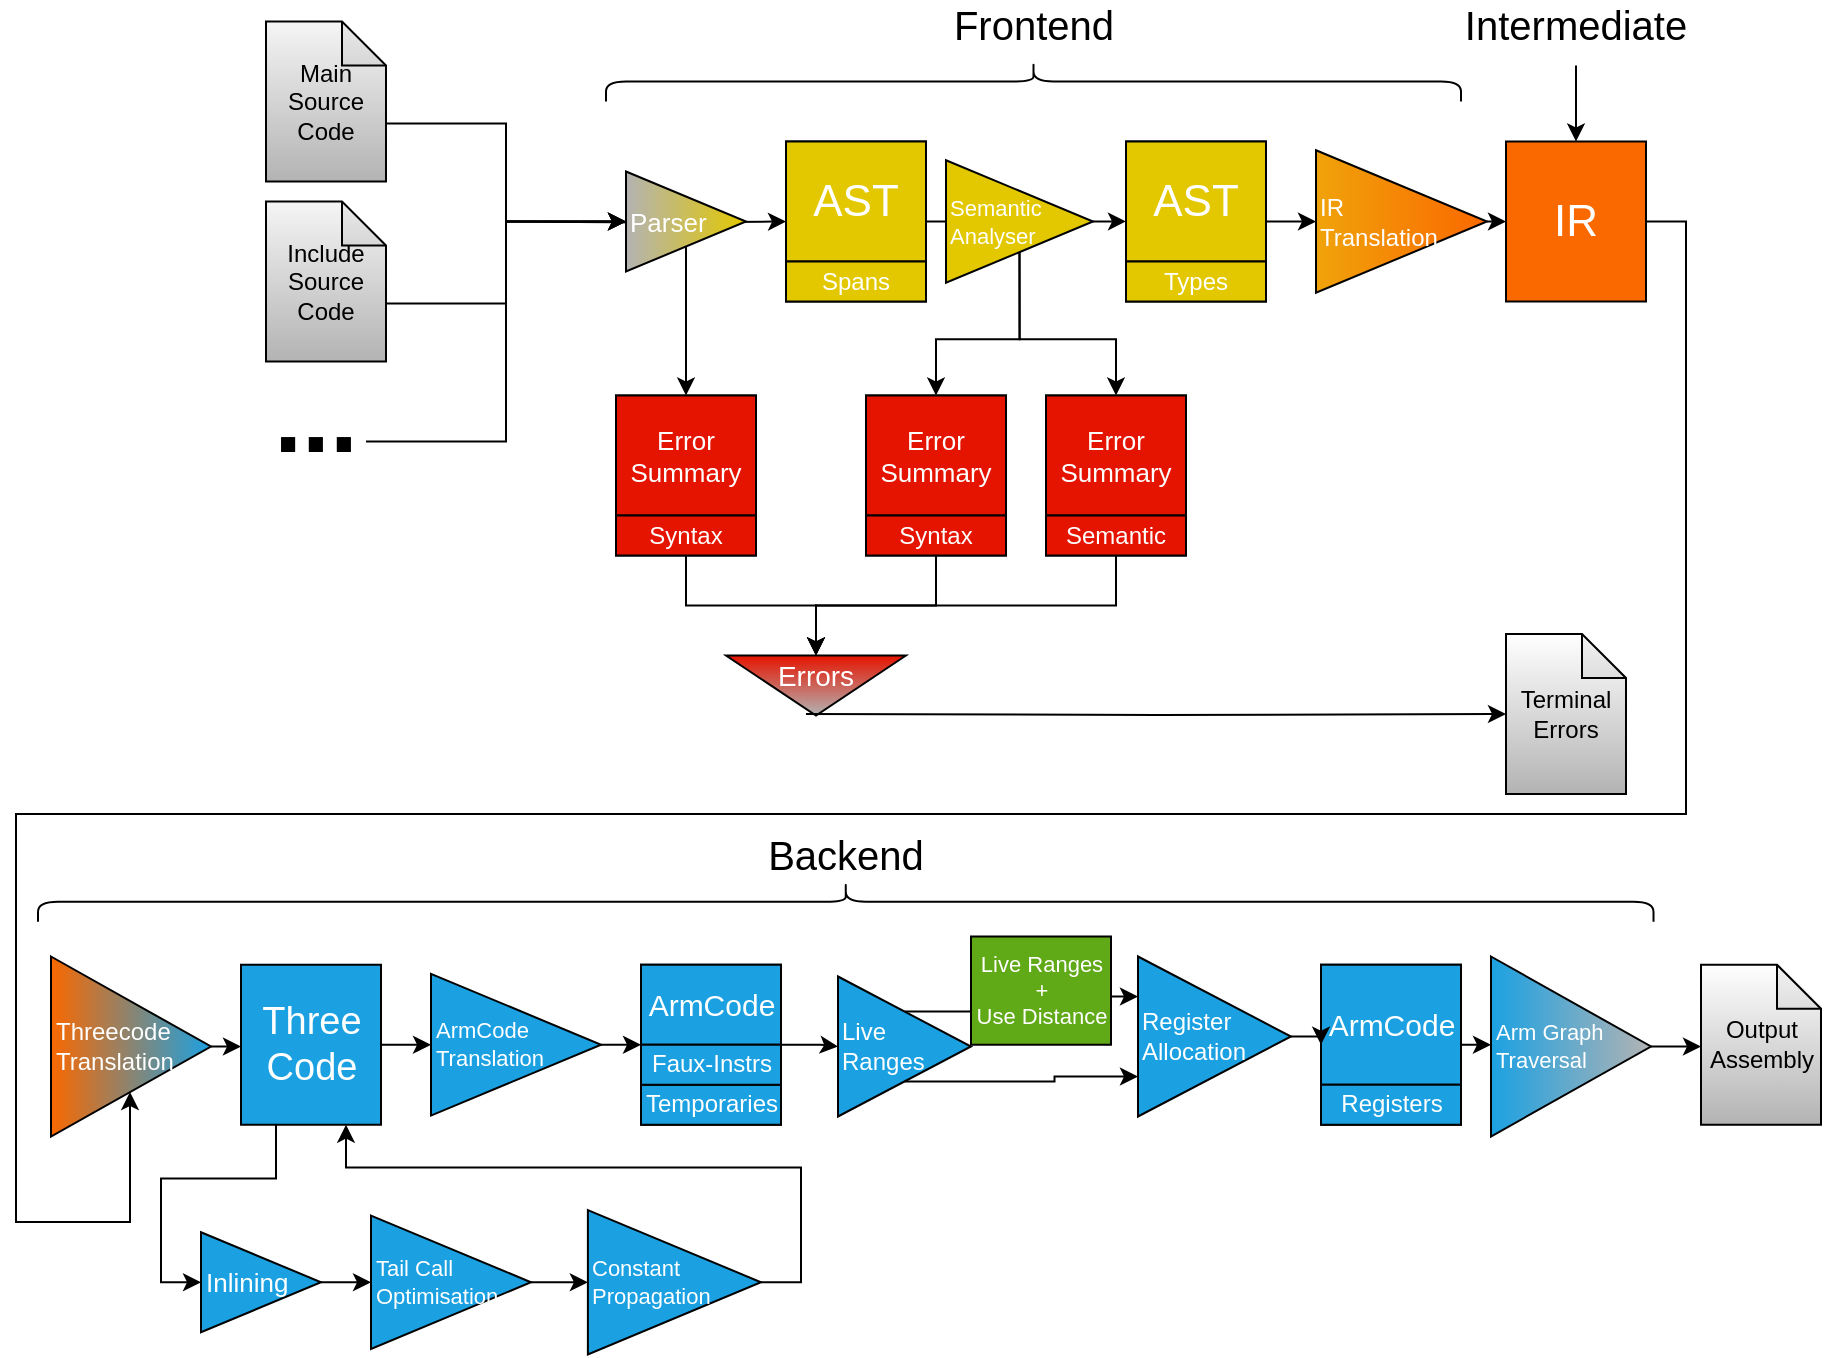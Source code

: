 <mxfile version="17.1.3" type="device"><diagram id="jl5Gn3-fpZRblZQAfr1V" name="Page-1"><mxGraphModel dx="2438" dy="909" grid="1" gridSize="10" guides="1" tooltips="1" connect="1" arrows="1" fold="1" page="1" pageScale="1" pageWidth="850" pageHeight="1100" math="0" shadow="0"><root><mxCell id="0"/><mxCell id="1" parent="0"/><mxCell id="FXbYyzd126gfTjl-v2yL-12" value="" style="rounded=0;whiteSpace=wrap;html=1;fillColor=none;" parent="1" vertex="1"><mxGeometry x="200" y="113.75" width="70" height="80" as="geometry"/></mxCell><mxCell id="FXbYyzd126gfTjl-v2yL-8" style="edgeStyle=orthogonalEdgeStyle;rounded=0;orthogonalLoop=1;jettySize=auto;html=1;entryX=0;entryY=0.5;entryDx=0;entryDy=0;" parent="1" target="FXbYyzd126gfTjl-v2yL-12" edge="1"><mxGeometry relative="1" as="geometry"><mxPoint x="140" y="158.474" as="targetPoint"/><mxPoint x="60" y="153.75" as="sourcePoint"/></mxGeometry></mxCell><mxCell id="FXbYyzd126gfTjl-v2yL-14" style="edgeStyle=orthogonalEdgeStyle;rounded=0;orthogonalLoop=1;jettySize=auto;html=1;exitX=1;exitY=0.5;exitDx=0;exitDy=0;entryX=0;entryY=0.5;entryDx=0;entryDy=0;startArrow=none;" parent="1" source="FXbYyzd126gfTjl-v2yL-27" target="FXbYyzd126gfTjl-v2yL-13" edge="1"><mxGeometry relative="1" as="geometry"/></mxCell><mxCell id="FXbYyzd126gfTjl-v2yL-4" value="AST" style="rounded=0;whiteSpace=wrap;html=1;fontSize=22;fillColor=#e3c800;fontColor=#ffffff;" parent="1" vertex="1"><mxGeometry x="200" y="113.75" width="70" height="60" as="geometry"/></mxCell><mxCell id="FXbYyzd126gfTjl-v2yL-5" value="Spans" style="rounded=0;whiteSpace=wrap;html=1;fillColor=#e3c800;fontColor=#ffffff;" parent="1" vertex="1"><mxGeometry x="200" y="173.75" width="70" height="20" as="geometry"/></mxCell><mxCell id="FXbYyzd126gfTjl-v2yL-83" style="edgeStyle=orthogonalEdgeStyle;rounded=0;orthogonalLoop=1;jettySize=auto;html=1;exitX=1;exitY=0.5;exitDx=0;exitDy=0;entryX=0;entryY=0.5;entryDx=0;entryDy=0;fontSize=20;" parent="1" source="FXbYyzd126gfTjl-v2yL-13" target="FXbYyzd126gfTjl-v2yL-82" edge="1"><mxGeometry relative="1" as="geometry"/></mxCell><mxCell id="FXbYyzd126gfTjl-v2yL-13" value="" style="rounded=0;whiteSpace=wrap;html=1;fillColor=none;" parent="1" vertex="1"><mxGeometry x="370" y="113.75" width="70" height="80" as="geometry"/></mxCell><mxCell id="FXbYyzd126gfTjl-v2yL-6" value="AST" style="rounded=0;whiteSpace=wrap;html=1;fontSize=22;fillColor=#e3c800;fontColor=#ffffff;" parent="1" vertex="1"><mxGeometry x="370" y="113.75" width="70" height="60" as="geometry"/></mxCell><mxCell id="FXbYyzd126gfTjl-v2yL-7" value="Types" style="rounded=0;whiteSpace=wrap;html=1;fillColor=#e3c800;fontColor=#ffffff;" parent="1" vertex="1"><mxGeometry x="370" y="173.75" width="70" height="20" as="geometry"/></mxCell><mxCell id="FXbYyzd126gfTjl-v2yL-41" style="edgeStyle=orthogonalEdgeStyle;rounded=0;orthogonalLoop=1;jettySize=auto;html=1;exitX=0.5;exitY=1;exitDx=0;exitDy=0;entryX=0.5;entryY=0;entryDx=0;entryDy=0;fontSize=14;" parent="1" source="FXbYyzd126gfTjl-v2yL-16" target="FXbYyzd126gfTjl-v2yL-39" edge="1"><mxGeometry relative="1" as="geometry"/></mxCell><mxCell id="FXbYyzd126gfTjl-v2yL-16" value="" style="rounded=0;whiteSpace=wrap;html=1;fillColor=none;" parent="1" vertex="1"><mxGeometry x="115" y="240.75" width="70" height="80" as="geometry"/></mxCell><mxCell id="FXbYyzd126gfTjl-v2yL-17" value="Error Summary" style="rounded=0;whiteSpace=wrap;html=1;fontSize=13;fillColor=#e51400;fontColor=#ffffff;" parent="1" vertex="1"><mxGeometry x="115" y="240.75" width="70" height="60" as="geometry"/></mxCell><mxCell id="FXbYyzd126gfTjl-v2yL-18" value="Syntax" style="rounded=0;whiteSpace=wrap;html=1;fillColor=#e51400;fontColor=#ffffff;" parent="1" vertex="1"><mxGeometry x="115" y="300.75" width="70" height="20" as="geometry"/></mxCell><mxCell id="FXbYyzd126gfTjl-v2yL-42" style="edgeStyle=orthogonalEdgeStyle;rounded=0;orthogonalLoop=1;jettySize=auto;html=1;exitX=0.5;exitY=1;exitDx=0;exitDy=0;entryX=0.5;entryY=0;entryDx=0;entryDy=0;fontSize=14;" parent="1" source="FXbYyzd126gfTjl-v2yL-19" target="FXbYyzd126gfTjl-v2yL-39" edge="1"><mxGeometry relative="1" as="geometry"/></mxCell><mxCell id="FXbYyzd126gfTjl-v2yL-19" value="" style="rounded=0;whiteSpace=wrap;html=1;fillColor=none;" parent="1" vertex="1"><mxGeometry x="240" y="240.75" width="70" height="80" as="geometry"/></mxCell><mxCell id="FXbYyzd126gfTjl-v2yL-20" value="Error Summary" style="rounded=0;whiteSpace=wrap;html=1;fontSize=13;fillColor=#e51400;fontColor=#ffffff;" parent="1" vertex="1"><mxGeometry x="240" y="240.75" width="70" height="60" as="geometry"/></mxCell><mxCell id="FXbYyzd126gfTjl-v2yL-21" value="Syntax" style="rounded=0;whiteSpace=wrap;html=1;fillColor=#e51400;fontColor=#ffffff;" parent="1" vertex="1"><mxGeometry x="240" y="300.75" width="70" height="20" as="geometry"/></mxCell><mxCell id="FXbYyzd126gfTjl-v2yL-22" value="" style="rounded=0;whiteSpace=wrap;html=1;fillColor=none;" parent="1" vertex="1"><mxGeometry x="330" y="240.75" width="70" height="80" as="geometry"/></mxCell><mxCell id="FXbYyzd126gfTjl-v2yL-23" value="Error Summary" style="rounded=0;whiteSpace=wrap;html=1;fontSize=13;fillColor=#e51400;fontColor=#ffffff;" parent="1" vertex="1"><mxGeometry x="330" y="240.75" width="70" height="60" as="geometry"/></mxCell><mxCell id="FXbYyzd126gfTjl-v2yL-43" style="edgeStyle=orthogonalEdgeStyle;rounded=0;orthogonalLoop=1;jettySize=auto;html=1;exitX=0.5;exitY=1;exitDx=0;exitDy=0;entryX=0.5;entryY=1;entryDx=0;entryDy=0;entryPerimeter=0;fontSize=14;" parent="1" source="FXbYyzd126gfTjl-v2yL-24" target="FXbYyzd126gfTjl-v2yL-38" edge="1"><mxGeometry relative="1" as="geometry"/></mxCell><mxCell id="FXbYyzd126gfTjl-v2yL-24" value="Semantic" style="rounded=0;whiteSpace=wrap;html=1;fillColor=#e51400;fontColor=#ffffff;" parent="1" vertex="1"><mxGeometry x="330" y="300.75" width="70" height="20" as="geometry"/></mxCell><mxCell id="FXbYyzd126gfTjl-v2yL-28" style="edgeStyle=orthogonalEdgeStyle;rounded=0;orthogonalLoop=1;jettySize=auto;html=1;exitX=0.5;exitY=1;exitDx=0;exitDy=0;entryX=0.5;entryY=0;entryDx=0;entryDy=0;fontSize=9;fillColor=#e51400;" parent="1" source="FXbYyzd126gfTjl-v2yL-26" target="FXbYyzd126gfTjl-v2yL-17" edge="1"><mxGeometry relative="1" as="geometry"/></mxCell><mxCell id="FXbYyzd126gfTjl-v2yL-26" value="Parser" style="triangle;whiteSpace=wrap;html=1;fontSize=13;align=left;fillColor=#e3c800;fontColor=#ffffff;gradientDirection=west;gradientColor=#B3B3B3;" parent="1" vertex="1"><mxGeometry x="120" y="128.75" width="60" height="50" as="geometry"/></mxCell><mxCell id="FXbYyzd126gfTjl-v2yL-29" style="edgeStyle=orthogonalEdgeStyle;rounded=0;orthogonalLoop=1;jettySize=auto;html=1;exitX=0.5;exitY=1;exitDx=0;exitDy=0;entryX=0.5;entryY=0;entryDx=0;entryDy=0;fontSize=9;fillColor=#e51400;" parent="1" source="FXbYyzd126gfTjl-v2yL-27" target="FXbYyzd126gfTjl-v2yL-20" edge="1"><mxGeometry relative="1" as="geometry"/></mxCell><mxCell id="FXbYyzd126gfTjl-v2yL-30" style="edgeStyle=orthogonalEdgeStyle;rounded=0;orthogonalLoop=1;jettySize=auto;html=1;exitX=0.5;exitY=1;exitDx=0;exitDy=0;entryX=0.5;entryY=0;entryDx=0;entryDy=0;fontSize=9;fillColor=#e51400;" parent="1" source="FXbYyzd126gfTjl-v2yL-27" target="FXbYyzd126gfTjl-v2yL-23" edge="1"><mxGeometry relative="1" as="geometry"/></mxCell><mxCell id="FXbYyzd126gfTjl-v2yL-31" value="Terminal Errors" style="shape=note;whiteSpace=wrap;html=1;backgroundOutline=1;darkOpacity=0.05;size=22;gradientColor=#ffffff;gradientDirection=north;fillColor=#B3B3B3;" parent="1" vertex="1"><mxGeometry x="560" y="360" width="60" height="80" as="geometry"/></mxCell><mxCell id="FXbYyzd126gfTjl-v2yL-40" value="" style="group;" parent="1" vertex="1" connectable="0"><mxGeometry x="170" y="370.75" width="90" height="30" as="geometry"/></mxCell><mxCell id="FXbYyzd126gfTjl-v2yL-38" value="" style="verticalLabelPosition=bottom;verticalAlign=top;html=1;shape=mxgraph.basic.acute_triangle;dx=0.5;fillColor=#e51400;fontSize=9;align=left;rotation=-180;fontColor=#ffffff;gradientColor=#B3B3B3;gradientDirection=north;" parent="FXbYyzd126gfTjl-v2yL-40" vertex="1"><mxGeometry width="90" height="30" as="geometry"/></mxCell><mxCell id="FXbYyzd126gfTjl-v2yL-39" value="Errors" style="text;html=1;align=center;verticalAlign=middle;whiteSpace=wrap;rounded=0;fontSize=14;fontColor=#FFFFFF;" parent="FXbYyzd126gfTjl-v2yL-40" vertex="1"><mxGeometry x="25" width="40" height="20" as="geometry"/></mxCell><mxCell id="FXbYyzd126gfTjl-v2yL-86" style="edgeStyle=orthogonalEdgeStyle;rounded=0;orthogonalLoop=1;jettySize=auto;html=1;exitX=1;exitY=0.5;exitDx=0;exitDy=0;fontSize=20;" parent="1" source="FXbYyzd126gfTjl-v2yL-45" target="FXbYyzd126gfTjl-v2yL-95" edge="1"><mxGeometry relative="1" as="geometry"><Array as="points"><mxPoint x="650" y="154"/><mxPoint x="650" y="450"/><mxPoint x="-185" y="450"/><mxPoint x="-185" y="654"/><mxPoint x="-128" y="654"/></Array></mxGeometry></mxCell><mxCell id="FXbYyzd126gfTjl-v2yL-45" value="IR" style="rounded=0;whiteSpace=wrap;html=1;fontSize=22;fillColor=#fa6800;fontColor=#ffffff;" parent="1" vertex="1"><mxGeometry x="560" y="113.75" width="70" height="80" as="geometry"/></mxCell><mxCell id="FXbYyzd126gfTjl-v2yL-76" style="edgeStyle=orthogonalEdgeStyle;rounded=0;orthogonalLoop=1;jettySize=auto;html=1;exitX=0.25;exitY=1;exitDx=0;exitDy=0;entryX=0;entryY=0.5;entryDx=0;entryDy=0;fontSize=7;" parent="1" source="FXbYyzd126gfTjl-v2yL-46" target="FXbYyzd126gfTjl-v2yL-72" edge="1"><mxGeometry relative="1" as="geometry"/></mxCell><mxCell id="v2zvCmUEDeCa7QPcDoRs-2" style="edgeStyle=orthogonalEdgeStyle;rounded=0;orthogonalLoop=1;jettySize=auto;html=1;exitX=1;exitY=0.5;exitDx=0;exitDy=0;entryX=0;entryY=0.5;entryDx=0;entryDy=0;fontSize=11;fontColor=#196EFF;" edge="1" parent="1" source="FXbYyzd126gfTjl-v2yL-46" target="FXbYyzd126gfTjl-v2yL-96"><mxGeometry relative="1" as="geometry"/></mxCell><mxCell id="FXbYyzd126gfTjl-v2yL-46" value="Three&lt;br style=&quot;font-size: 19px;&quot;&gt;Code" style="rounded=0;whiteSpace=wrap;html=1;fontSize=19;fillColor=#1ba1e2;fontColor=#ffffff;" parent="1" vertex="1"><mxGeometry x="-72.5" y="525.37" width="70" height="80" as="geometry"/></mxCell><mxCell id="FXbYyzd126gfTjl-v2yL-48" value="" style="rounded=0;whiteSpace=wrap;html=1;fillColor=#1ba1e2;fontColor=#ffffff;" parent="1" vertex="1"><mxGeometry x="127.5" y="525.37" width="70" height="80" as="geometry"/></mxCell><mxCell id="FXbYyzd126gfTjl-v2yL-66" style="edgeStyle=orthogonalEdgeStyle;rounded=0;orthogonalLoop=1;jettySize=auto;html=1;exitX=1;exitY=1;exitDx=0;exitDy=0;entryX=0;entryY=0.5;entryDx=0;entryDy=0;fontSize=15;" parent="1" source="FXbYyzd126gfTjl-v2yL-49" target="FXbYyzd126gfTjl-v2yL-64" edge="1"><mxGeometry relative="1" as="geometry"><Array as="points"><mxPoint x="217.5" y="565.37"/><mxPoint x="217.5" y="565.37"/></Array></mxGeometry></mxCell><mxCell id="FXbYyzd126gfTjl-v2yL-49" value="ArmCode" style="rounded=0;whiteSpace=wrap;html=1;fontSize=15;fillColor=#1ba1e2;fontColor=#ffffff;" parent="1" vertex="1"><mxGeometry x="127.5" y="525.37" width="70" height="40" as="geometry"/></mxCell><mxCell id="FXbYyzd126gfTjl-v2yL-50" value="Temporaries" style="rounded=0;whiteSpace=wrap;html=1;fillColor=#1ba1e2;fontColor=#ffffff;" parent="1" vertex="1"><mxGeometry x="127.5" y="585.37" width="70" height="20" as="geometry"/></mxCell><mxCell id="FXbYyzd126gfTjl-v2yL-51" value="Faux-Instrs" style="rounded=0;whiteSpace=wrap;html=1;fillColor=#1ba1e2;fontColor=#ffffff;" parent="1" vertex="1"><mxGeometry x="127.5" y="565.37" width="70" height="20" as="geometry"/></mxCell><mxCell id="FXbYyzd126gfTjl-v2yL-56" style="edgeStyle=orthogonalEdgeStyle;rounded=0;orthogonalLoop=1;jettySize=auto;html=1;exitX=1;exitY=0.5;exitDx=0;exitDy=0;fontSize=15;entryX=0;entryY=0.5;entryDx=0;entryDy=0;entryPerimeter=0;" parent="1" source="FXbYyzd126gfTjl-v2yL-93" target="FXbYyzd126gfTjl-v2yL-57" edge="1"><mxGeometry relative="1" as="geometry"><mxPoint x="577.5" y="555.37" as="targetPoint"/></mxGeometry></mxCell><mxCell id="FXbYyzd126gfTjl-v2yL-52" value="" style="rounded=0;whiteSpace=wrap;html=1;fillColor=#1ba1e2;fontColor=#ffffff;" parent="1" vertex="1"><mxGeometry x="467.5" y="525.37" width="70" height="80" as="geometry"/></mxCell><mxCell id="FXbYyzd126gfTjl-v2yL-53" value="ArmCode" style="rounded=0;whiteSpace=wrap;html=1;fontSize=15;fillColor=#1ba1e2;fontColor=#ffffff;" parent="1" vertex="1"><mxGeometry x="467.5" y="525.37" width="70" height="60" as="geometry"/></mxCell><mxCell id="FXbYyzd126gfTjl-v2yL-54" value="Registers" style="rounded=0;whiteSpace=wrap;html=1;fillColor=#1ba1e2;fontColor=#ffffff;" parent="1" vertex="1"><mxGeometry x="467.5" y="585.37" width="70" height="20" as="geometry"/></mxCell><mxCell id="FXbYyzd126gfTjl-v2yL-57" value="Output&lt;br&gt;Assembly" style="shape=note;whiteSpace=wrap;html=1;backgroundOutline=1;darkOpacity=0.05;size=22;gradientColor=#ffffff;fillColor=#B3B3B3;gradientDirection=north;" parent="1" vertex="1"><mxGeometry x="657.5" y="525.37" width="60" height="80" as="geometry"/></mxCell><mxCell id="FXbYyzd126gfTjl-v2yL-58" value="" style="shape=curlyBracket;whiteSpace=wrap;html=1;rounded=1;fillColor=#ffffff;fontSize=15;align=left;rotation=90;" parent="1" vertex="1"><mxGeometry x="313.75" y="-130" width="20" height="427.5" as="geometry"/></mxCell><mxCell id="FXbYyzd126gfTjl-v2yL-59" value="Frontend" style="text;html=1;fillColor=none;align=center;verticalAlign=middle;whiteSpace=wrap;rounded=0;fontSize=20;" parent="1" vertex="1"><mxGeometry x="303.75" y="45.25" width="40" height="20" as="geometry"/></mxCell><mxCell id="FXbYyzd126gfTjl-v2yL-60" value="" style="shape=curlyBracket;whiteSpace=wrap;html=1;rounded=1;fillColor=#ffffff;fontSize=15;align=left;rotation=90;" parent="1" vertex="1"><mxGeometry x="219.88" y="90" width="20" height="807.75" as="geometry"/></mxCell><mxCell id="FXbYyzd126gfTjl-v2yL-67" style="edgeStyle=orthogonalEdgeStyle;rounded=0;orthogonalLoop=1;jettySize=auto;html=1;exitX=0.5;exitY=0;exitDx=0;exitDy=0;entryX=0;entryY=0.25;entryDx=0;entryDy=0;fontSize=15;" parent="1" source="FXbYyzd126gfTjl-v2yL-64" target="FXbYyzd126gfTjl-v2yL-65" edge="1"><mxGeometry relative="1" as="geometry"/></mxCell><mxCell id="FXbYyzd126gfTjl-v2yL-68" style="edgeStyle=orthogonalEdgeStyle;rounded=0;orthogonalLoop=1;jettySize=auto;html=1;exitX=0.5;exitY=1;exitDx=0;exitDy=0;entryX=0;entryY=0.75;entryDx=0;entryDy=0;fontSize=15;" parent="1" source="FXbYyzd126gfTjl-v2yL-64" target="FXbYyzd126gfTjl-v2yL-65" edge="1"><mxGeometry relative="1" as="geometry"/></mxCell><mxCell id="FXbYyzd126gfTjl-v2yL-64" value="Live&lt;br style=&quot;font-size: 12px;&quot;&gt;Ranges" style="triangle;whiteSpace=wrap;html=1;fontSize=12;align=left;fillColor=#1ba1e2;fontColor=#ffffff;" parent="1" vertex="1"><mxGeometry x="226" y="531.25" width="66.5" height="70" as="geometry"/></mxCell><mxCell id="FXbYyzd126gfTjl-v2yL-70" style="edgeStyle=orthogonalEdgeStyle;rounded=0;orthogonalLoop=1;jettySize=auto;html=1;exitX=1;exitY=0.5;exitDx=0;exitDy=0;fontSize=7;entryX=0;entryY=0.5;entryDx=0;entryDy=0;" parent="1" source="FXbYyzd126gfTjl-v2yL-65" target="FXbYyzd126gfTjl-v2yL-52" edge="1"><mxGeometry relative="1" as="geometry"><mxPoint x="467.5" y="565.322" as="targetPoint"/></mxGeometry></mxCell><mxCell id="FXbYyzd126gfTjl-v2yL-65" value="Register&lt;br style=&quot;font-size: 12px;&quot;&gt;Allocation" style="triangle;whiteSpace=wrap;html=1;fontSize=12;align=left;fillColor=#1ba1e2;fontColor=#ffffff;" parent="1" vertex="1"><mxGeometry x="376" y="521.25" width="76.5" height="80" as="geometry"/></mxCell><mxCell id="FXbYyzd126gfTjl-v2yL-69" value="Live Ranges&lt;br style=&quot;font-size: 11px;&quot;&gt;+&lt;br style=&quot;font-size: 11px;&quot;&gt;Use Distance" style="rounded=0;whiteSpace=wrap;html=1;fontSize=11;fillColor=#60a917;fontColor=#ffffff;" parent="1" vertex="1"><mxGeometry x="292.5" y="511.25" width="70" height="54.12" as="geometry"/></mxCell><mxCell id="FXbYyzd126gfTjl-v2yL-71" value="Backend" style="text;html=1;fillColor=none;align=center;verticalAlign=middle;whiteSpace=wrap;rounded=0;fontSize=20;" parent="1" vertex="1"><mxGeometry x="209.88" y="460" width="40" height="20" as="geometry"/></mxCell><mxCell id="FXbYyzd126gfTjl-v2yL-77" style="edgeStyle=orthogonalEdgeStyle;rounded=0;orthogonalLoop=1;jettySize=auto;html=1;exitX=1;exitY=0.5;exitDx=0;exitDy=0;entryX=0;entryY=0.5;entryDx=0;entryDy=0;fontSize=7;" parent="1" source="FXbYyzd126gfTjl-v2yL-72" target="FXbYyzd126gfTjl-v2yL-73" edge="1"><mxGeometry relative="1" as="geometry"/></mxCell><mxCell id="FXbYyzd126gfTjl-v2yL-72" value="Inlining" style="triangle;whiteSpace=wrap;html=1;fontSize=13;align=left;fillColor=#1ba1e2;fontColor=#ffffff;" parent="1" vertex="1"><mxGeometry x="-92.5" y="659.12" width="60" height="50" as="geometry"/></mxCell><mxCell id="FXbYyzd126gfTjl-v2yL-78" style="edgeStyle=orthogonalEdgeStyle;rounded=0;orthogonalLoop=1;jettySize=auto;html=1;exitX=1;exitY=0.5;exitDx=0;exitDy=0;entryX=0;entryY=0.5;entryDx=0;entryDy=0;fontSize=7;" parent="1" source="FXbYyzd126gfTjl-v2yL-73" target="FXbYyzd126gfTjl-v2yL-74" edge="1"><mxGeometry relative="1" as="geometry"/></mxCell><mxCell id="FXbYyzd126gfTjl-v2yL-73" value="Tail Call Optimisation" style="triangle;whiteSpace=wrap;html=1;fontSize=11;align=left;fillColor=#1ba1e2;fontColor=#ffffff;" parent="1" vertex="1"><mxGeometry x="-7.5" y="650.79" width="80" height="66.67" as="geometry"/></mxCell><mxCell id="FXbYyzd126gfTjl-v2yL-79" style="edgeStyle=orthogonalEdgeStyle;rounded=0;orthogonalLoop=1;jettySize=auto;html=1;exitX=1;exitY=0.5;exitDx=0;exitDy=0;entryX=0.75;entryY=1;entryDx=0;entryDy=0;fontSize=7;" parent="1" source="FXbYyzd126gfTjl-v2yL-74" target="FXbYyzd126gfTjl-v2yL-46" edge="1"><mxGeometry relative="1" as="geometry"/></mxCell><mxCell id="FXbYyzd126gfTjl-v2yL-74" value="Constant&lt;br style=&quot;font-size: 11px;&quot;&gt;Propagation" style="triangle;whiteSpace=wrap;html=1;fontSize=11;align=left;fillColor=#1ba1e2;fontColor=#ffffff;" parent="1" vertex="1"><mxGeometry x="100.94" y="648.06" width="86.56" height="72.13" as="geometry"/></mxCell><mxCell id="FXbYyzd126gfTjl-v2yL-81" style="edgeStyle=orthogonalEdgeStyle;rounded=0;orthogonalLoop=1;jettySize=auto;html=1;entryX=0.5;entryY=0;entryDx=0;entryDy=0;fontSize=7;" parent="1" target="FXbYyzd126gfTjl-v2yL-45" edge="1"><mxGeometry relative="1" as="geometry"><mxPoint x="595" y="75.75" as="sourcePoint"/></mxGeometry></mxCell><mxCell id="FXbYyzd126gfTjl-v2yL-80" value="Intermediate" style="text;html=1;fillColor=none;align=center;verticalAlign=middle;whiteSpace=wrap;rounded=0;fontSize=20;" parent="1" vertex="1"><mxGeometry x="575" y="45.25" width="40" height="20" as="geometry"/></mxCell><mxCell id="FXbYyzd126gfTjl-v2yL-84" style="edgeStyle=orthogonalEdgeStyle;rounded=0;orthogonalLoop=1;jettySize=auto;html=1;exitX=1;exitY=0.5;exitDx=0;exitDy=0;entryX=0;entryY=0.5;entryDx=0;entryDy=0;fontSize=20;" parent="1" source="FXbYyzd126gfTjl-v2yL-82" target="FXbYyzd126gfTjl-v2yL-45" edge="1"><mxGeometry relative="1" as="geometry"/></mxCell><mxCell id="FXbYyzd126gfTjl-v2yL-82" value="IR &lt;br style=&quot;font-size: 12px;&quot;&gt;Translation" style="triangle;whiteSpace=wrap;html=1;fontSize=12;align=left;fillColor=#f0a30a;fontColor=#ffffff;gradientDirection=east;gradientColor=#FA6800;" parent="1" vertex="1"><mxGeometry x="465" y="118.13" width="85.5" height="71.25" as="geometry"/></mxCell><mxCell id="FXbYyzd126gfTjl-v2yL-87" style="edgeStyle=orthogonalEdgeStyle;rounded=0;orthogonalLoop=1;jettySize=auto;html=1;exitX=1;exitY=0.5;exitDx=0;exitDy=0;entryX=0;entryY=0.5;entryDx=0;entryDy=0;fontSize=20;" parent="1" source="FXbYyzd126gfTjl-v2yL-95" target="FXbYyzd126gfTjl-v2yL-46" edge="1"><mxGeometry relative="1" as="geometry"><mxPoint x="-102.5" y="565.37" as="sourcePoint"/></mxGeometry></mxCell><mxCell id="FXbYyzd126gfTjl-v2yL-93" value="Arm Graph&lt;br style=&quot;font-size: 11px;&quot;&gt;Traversal" style="triangle;whiteSpace=wrap;html=1;fontSize=11;align=left;fillColor=#1ba1e2;fontColor=#ffffff;gradientDirection=east;gradientColor=#B3B3B3;" parent="1" vertex="1"><mxGeometry x="552.5" y="521.25" width="80" height="90" as="geometry"/></mxCell><mxCell id="FXbYyzd126gfTjl-v2yL-94" style="edgeStyle=orthogonalEdgeStyle;rounded=0;orthogonalLoop=1;jettySize=auto;html=1;exitX=1;exitY=0.5;exitDx=0;exitDy=0;fontSize=15;entryX=0;entryY=0.5;entryDx=0;entryDy=0;entryPerimeter=0;" parent="1" source="FXbYyzd126gfTjl-v2yL-52" target="FXbYyzd126gfTjl-v2yL-93" edge="1"><mxGeometry relative="1" as="geometry"><mxPoint x="687.5" y="565.37" as="targetPoint"/><mxPoint x="537.5" y="565.37" as="sourcePoint"/></mxGeometry></mxCell><mxCell id="FXbYyzd126gfTjl-v2yL-95" value="Threecode&lt;br style=&quot;font-size: 12px;&quot;&gt;Translation" style="triangle;whiteSpace=wrap;html=1;fontSize=12;align=left;fillColor=#1ba1e2;fontColor=#ffffff;gradientDirection=west;gradientColor=#FA6800;" parent="1" vertex="1"><mxGeometry x="-167.5" y="521.25" width="80" height="90" as="geometry"/></mxCell><mxCell id="v2zvCmUEDeCa7QPcDoRs-3" style="edgeStyle=orthogonalEdgeStyle;rounded=0;orthogonalLoop=1;jettySize=auto;html=1;exitX=1;exitY=0.5;exitDx=0;exitDy=0;entryX=0;entryY=1;entryDx=0;entryDy=0;fontSize=11;fontColor=#196EFF;" edge="1" parent="1" source="FXbYyzd126gfTjl-v2yL-96" target="FXbYyzd126gfTjl-v2yL-49"><mxGeometry relative="1" as="geometry"/></mxCell><mxCell id="FXbYyzd126gfTjl-v2yL-96" value="ArmCode&lt;br style=&quot;font-size: 11px;&quot;&gt;Translation" style="triangle;whiteSpace=wrap;html=1;fontSize=11;align=left;fillColor=#1ba1e2;fontColor=#ffffff;" parent="1" vertex="1"><mxGeometry x="22.5" y="529.93" width="85.06" height="70.88" as="geometry"/></mxCell><mxCell id="FXbYyzd126gfTjl-v2yL-111" style="edgeStyle=orthogonalEdgeStyle;rounded=0;orthogonalLoop=1;jettySize=auto;html=1;exitX=0;exitY=0;exitDx=60;exitDy=51;exitPerimeter=0;entryX=0;entryY=0.5;entryDx=0;entryDy=0;strokeColor=#000000;fontSize=13;fontColor=#000000;" parent="1" source="FXbYyzd126gfTjl-v2yL-107" target="FXbYyzd126gfTjl-v2yL-26" edge="1"><mxGeometry relative="1" as="geometry"/></mxCell><mxCell id="FXbYyzd126gfTjl-v2yL-107" value="Main&lt;br&gt;Source &lt;br&gt;Code" style="shape=note;whiteSpace=wrap;html=1;backgroundOutline=1;darkOpacity=0.05;size=22;gradientColor=#b3b3b3;fillColor=#f5f5f5;" parent="1" vertex="1"><mxGeometry x="-60" y="53.75" width="60" height="80" as="geometry"/></mxCell><mxCell id="FXbYyzd126gfTjl-v2yL-112" style="edgeStyle=orthogonalEdgeStyle;rounded=0;orthogonalLoop=1;jettySize=auto;html=1;exitX=0;exitY=0;exitDx=60;exitDy=51;exitPerimeter=0;entryX=0;entryY=0.5;entryDx=0;entryDy=0;strokeColor=#000000;fontSize=13;fontColor=#000000;" parent="1" source="FXbYyzd126gfTjl-v2yL-108" target="FXbYyzd126gfTjl-v2yL-26" edge="1"><mxGeometry relative="1" as="geometry"/></mxCell><mxCell id="FXbYyzd126gfTjl-v2yL-113" style="edgeStyle=orthogonalEdgeStyle;rounded=0;orthogonalLoop=1;jettySize=auto;html=1;strokeColor=#000000;fontSize=13;fontColor=#000000;entryX=0;entryY=0.5;entryDx=0;entryDy=0;" parent="1" target="FXbYyzd126gfTjl-v2yL-26" edge="1"><mxGeometry relative="1" as="geometry"><mxPoint x="100" y="193.75" as="targetPoint"/><mxPoint x="-10" y="263.75" as="sourcePoint"/><Array as="points"><mxPoint x="60" y="263.75"/><mxPoint x="60" y="153.75"/></Array></mxGeometry></mxCell><mxCell id="FXbYyzd126gfTjl-v2yL-108" value="Include Source &lt;br&gt;Code" style="shape=note;whiteSpace=wrap;html=1;backgroundOutline=1;darkOpacity=0.05;size=22;gradientColor=#b3b3b3;fillColor=#f5f5f5;" parent="1" vertex="1"><mxGeometry x="-60" y="143.75" width="60" height="80" as="geometry"/></mxCell><mxCell id="FXbYyzd126gfTjl-v2yL-114" value="..." style="text;html=1;strokeColor=none;fillColor=none;align=center;verticalAlign=bottom;whiteSpace=wrap;rounded=0;fontSize=50;fontColor=#000000;fontStyle=1" parent="1" vertex="1"><mxGeometry x="-60" y="247.75" width="50" height="36" as="geometry"/></mxCell><mxCell id="FXbYyzd126gfTjl-v2yL-27" value="Semantic&lt;br style=&quot;font-size: 11px;&quot;&gt;Analyser" style="triangle;whiteSpace=wrap;html=1;fontSize=11;align=left;fillColor=#e3c800;fontColor=#ffffff;fontStyle=0" parent="1" vertex="1"><mxGeometry x="280" y="123.12" width="73.5" height="61.25" as="geometry"/></mxCell><mxCell id="v2zvCmUEDeCa7QPcDoRs-1" value="" style="edgeStyle=orthogonalEdgeStyle;rounded=0;orthogonalLoop=1;jettySize=auto;html=1;exitX=1;exitY=0.5;exitDx=0;exitDy=0;entryX=0;entryY=0.5;entryDx=0;entryDy=0;endArrow=none;" edge="1" parent="1" source="FXbYyzd126gfTjl-v2yL-12" target="FXbYyzd126gfTjl-v2yL-27"><mxGeometry relative="1" as="geometry"><mxPoint x="270.0" y="153.75" as="sourcePoint"/><mxPoint x="370.0" y="153.75" as="targetPoint"/></mxGeometry></mxCell><mxCell id="v2zvCmUEDeCa7QPcDoRs-4" style="edgeStyle=orthogonalEdgeStyle;rounded=0;orthogonalLoop=1;jettySize=auto;html=1;fontSize=12;fontColor=#196EFF;" edge="1" parent="1" target="FXbYyzd126gfTjl-v2yL-31"><mxGeometry relative="1" as="geometry"><mxPoint x="210" y="400" as="sourcePoint"/></mxGeometry></mxCell></root></mxGraphModel></diagram></mxfile>